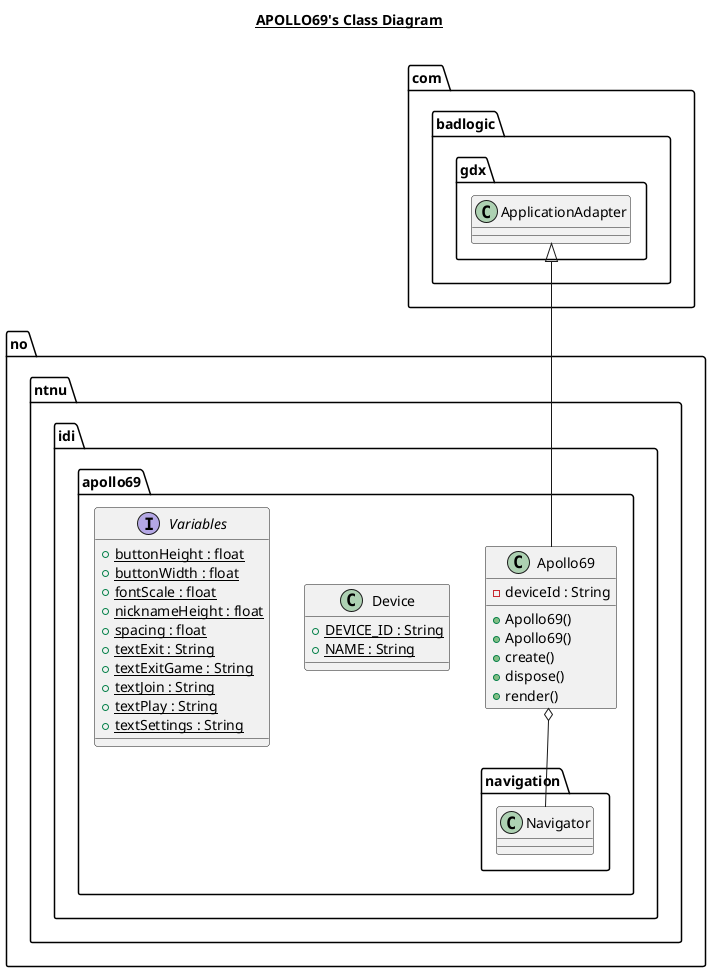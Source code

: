 @startuml

title __APOLLO69's Class Diagram__\n

    class no.ntnu.idi.apollo69.Apollo69 {
        - deviceId : String
        + Apollo69()
        + Apollo69()
        + create()
        + dispose()
        + render()
    }
    class no.ntnu.idi.apollo69.Device {
        {static} + DEVICE_ID : String
        {static} + NAME : String
    }
    interface no.ntnu.idi.apollo69.Variables {
        {static} + buttonHeight : float
        {static} + buttonWidth : float
        {static} + fontScale : float
        {static} + nicknameHeight : float
        {static} + spacing : float
        {static} + textExit : String
        {static} + textExitGame : String
        {static} + textJoin : String
        {static} + textPlay : String
        {static} + textSettings : String
    }
  

  no.ntnu.idi.apollo69.Apollo69 -up-|> com.badlogic.gdx.ApplicationAdapter
  no.ntnu.idi.apollo69.Apollo69 o-- no.ntnu.idi.apollo69.navigation.Navigator


@enduml
